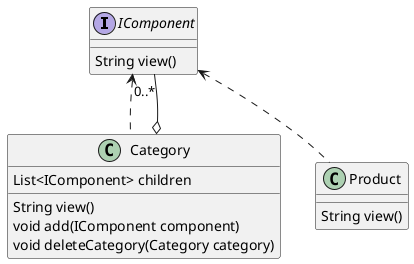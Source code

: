 @startuml
interface IComponent{
String view()
}
class Category{
List<IComponent> children
String view()
void add(IComponent component)
void deleteCategory(Category category)
}
class Product{
String view()
}
IComponent <.. Category
IComponent <.. Product
Category o-- "0..*" IComponent
@enduml